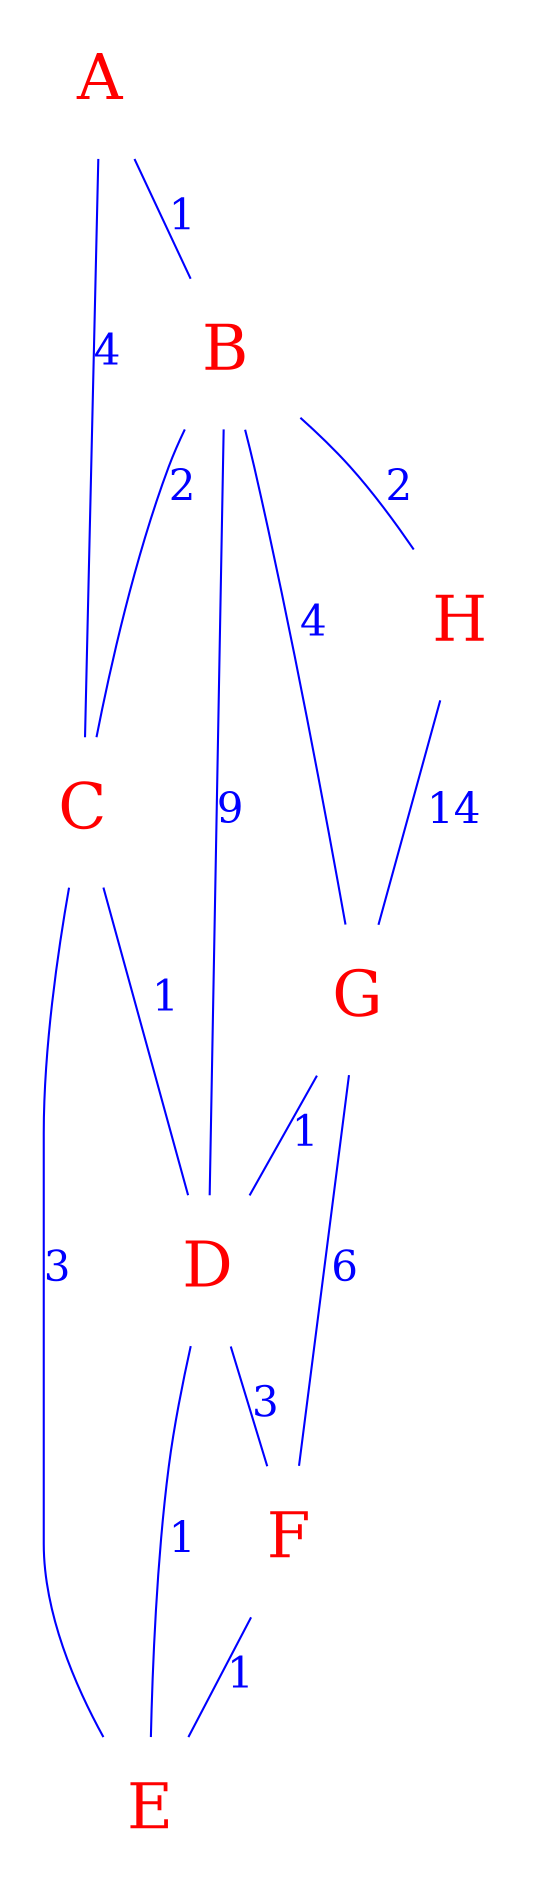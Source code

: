 graph {
node [image="icon_router.png" shape="none" fixedsize=true width="1pt" height="1pt" fontsize="30pt" fontcolor="red"];
edge [fontsize="20pt" fontcolor="blue" color="blue"];
A [pos="10,5.5!"];
B [pos="7,8!"];
C [pos="7,4!"];
D [pos="4,4!"];
E [pos="4.5,1!"];
F [pos="1,2!"];
G [pos="1.5,6!"];
H [pos="4,8!"];
A -- B [label="1"];
A -- C [label="4"];
B -- H [label="2"];
B -- G [label="4"];
B -- D [label="9"];
B -- C [label="2"];
H -- G [label="14"];
G -- D [label="1"];
G -- F [label="6"];
C -- D [label="1"];
C -- E [label="3"];
D -- E [label="1"];
D -- F [label="3"];
F -- E [label="1"];
}

